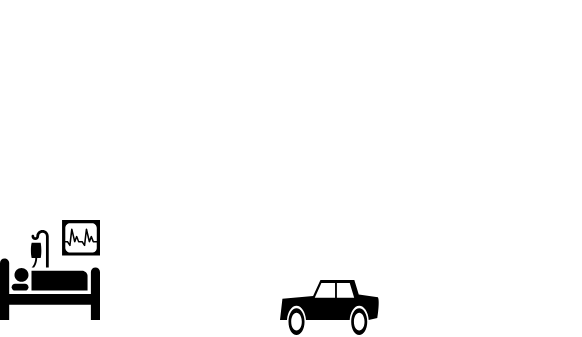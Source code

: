 <mxfile version="18.0.2" type="github">
  <diagram id="U0TusQwPSaEMN2f-DLNU" name="第 1 页">
    <mxGraphModel dx="651" dy="458" grid="1" gridSize="10" guides="1" tooltips="1" connect="1" arrows="1" fold="1" page="1" pageScale="1" pageWidth="850" pageHeight="1100" math="0" shadow="0">
      <root>
        <mxCell id="0" />
        <mxCell id="1" parent="0" />
        <mxCell id="1iCxpe-SmWeh3k7O4z-S-1" value="" style="shape=image;html=1;verticalAlign=top;verticalLabelPosition=bottom;labelBackgroundColor=#ffffff;imageAspect=0;aspect=fixed;image=https://cdn0.iconfinder.com/data/icons/business-and-education-1/512/209_Electric_tower_electricity_power_tower_computing-128.png" vertex="1" parent="1">
          <mxGeometry width="50" height="50" as="geometry" />
        </mxCell>
        <mxCell id="1iCxpe-SmWeh3k7O4z-S-2" value="" style="shape=image;html=1;verticalAlign=top;verticalLabelPosition=bottom;labelBackgroundColor=#ffffff;imageAspect=0;aspect=fixed;image=https://cdn3.iconfinder.com/data/icons/energy-and-power-glyph-24-px/24/Eco_house_ecological_house_green_house_house_leaf-128.png" vertex="1" parent="1">
          <mxGeometry x="140" width="50" height="50" as="geometry" />
        </mxCell>
        <mxCell id="1iCxpe-SmWeh3k7O4z-S-3" value="" style="shape=image;html=1;verticalAlign=top;verticalLabelPosition=bottom;labelBackgroundColor=#ffffff;imageAspect=0;aspect=fixed;image=https://cdn4.iconfinder.com/data/icons/transportation-190/1000/aircraft_fighter_war_army_military_helicopter_helicopter_military-128.png" vertex="1" parent="1">
          <mxGeometry x="240" y="60" width="50" height="50" as="geometry" />
        </mxCell>
        <mxCell id="1iCxpe-SmWeh3k7O4z-S-4" value="" style="shape=mxgraph.signs.transportation.car_2;html=1;pointerEvents=1;fillColor=#000000;strokeColor=none;verticalLabelPosition=bottom;verticalAlign=top;align=center;" vertex="1" parent="1">
          <mxGeometry x="140" y="140" width="50" height="27.5" as="geometry" />
        </mxCell>
        <mxCell id="1iCxpe-SmWeh3k7O4z-S-5" value="" style="shape=mxgraph.signs.healthcare.intensive_care;html=1;pointerEvents=1;fillColor=#000000;strokeColor=none;verticalLabelPosition=bottom;verticalAlign=top;align=center;" vertex="1" parent="1">
          <mxGeometry y="110" width="50" height="50" as="geometry" />
        </mxCell>
      </root>
    </mxGraphModel>
  </diagram>
</mxfile>

